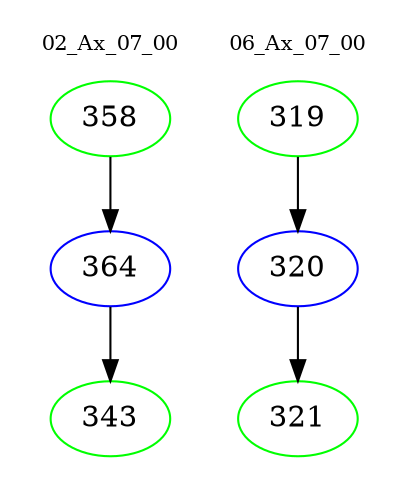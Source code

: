 digraph{
subgraph cluster_0 {
color = white
label = "02_Ax_07_00";
fontsize=10;
T0_358 [label="358", color="green"]
T0_358 -> T0_364 [color="black"]
T0_364 [label="364", color="blue"]
T0_364 -> T0_343 [color="black"]
T0_343 [label="343", color="green"]
}
subgraph cluster_1 {
color = white
label = "06_Ax_07_00";
fontsize=10;
T1_319 [label="319", color="green"]
T1_319 -> T1_320 [color="black"]
T1_320 [label="320", color="blue"]
T1_320 -> T1_321 [color="black"]
T1_321 [label="321", color="green"]
}
}
